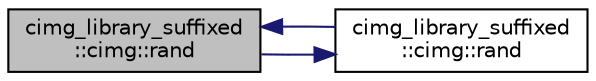 digraph "cimg_library_suffixed::cimg::rand"
{
  edge [fontname="Helvetica",fontsize="10",labelfontname="Helvetica",labelfontsize="10"];
  node [fontname="Helvetica",fontsize="10",shape=record];
  rankdir="LR";
  Node3510 [label="cimg_library_suffixed\l::cimg::rand",height=0.2,width=0.4,color="black", fillcolor="grey75", style="filled", fontcolor="black"];
  Node3510 -> Node3511 [color="midnightblue",fontsize="10",style="solid",fontname="Helvetica"];
  Node3511 [label="cimg_library_suffixed\l::cimg::rand",height=0.2,width=0.4,color="black", fillcolor="white", style="filled",URL="$namespacecimg__library__suffixed_1_1cimg.html#ab7c09300be61c8a3361c379069100252",tooltip="Return a random variable uniformely distributed between [val_min,val_max]. "];
  Node3511 -> Node3510 [color="midnightblue",fontsize="10",style="solid",fontname="Helvetica"];
}

